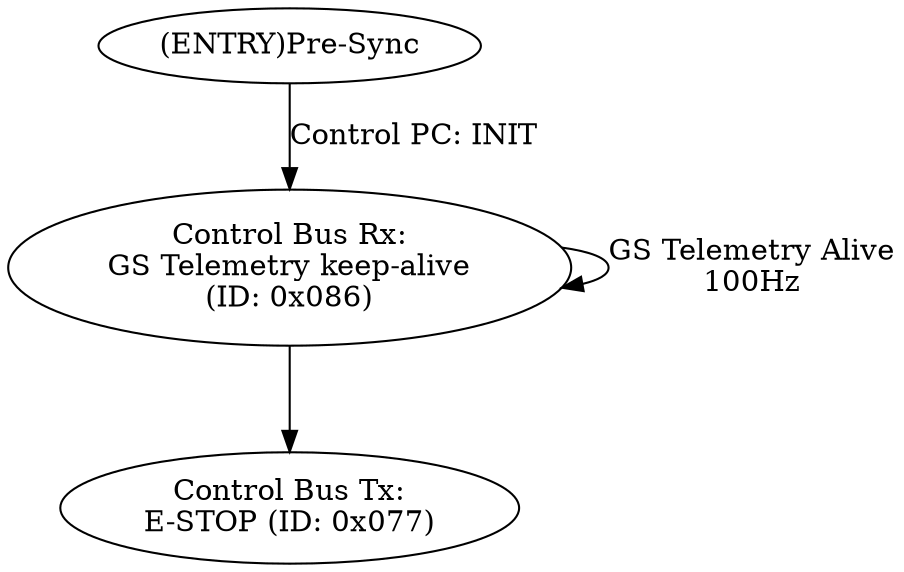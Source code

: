 digraph newUSM {
    // Receive TelemetryKeepAlive
    S50 [label = "(ENTRY)Pre-Sync"];
    S51 [label = "Control Bus Rx:\nGS Telemetry keep-alive\n(ID: 0x086)"];
    S52 [label = "Control Bus Tx:\nE-STOP (ID: 0x077)"];

    S50 -> S51 [label = "Control PC: INIT"];
    S51 -> S51 [label = "GS Telemetry Alive\n100Hz"];
    S51 -> S52 [label = " "];

}
